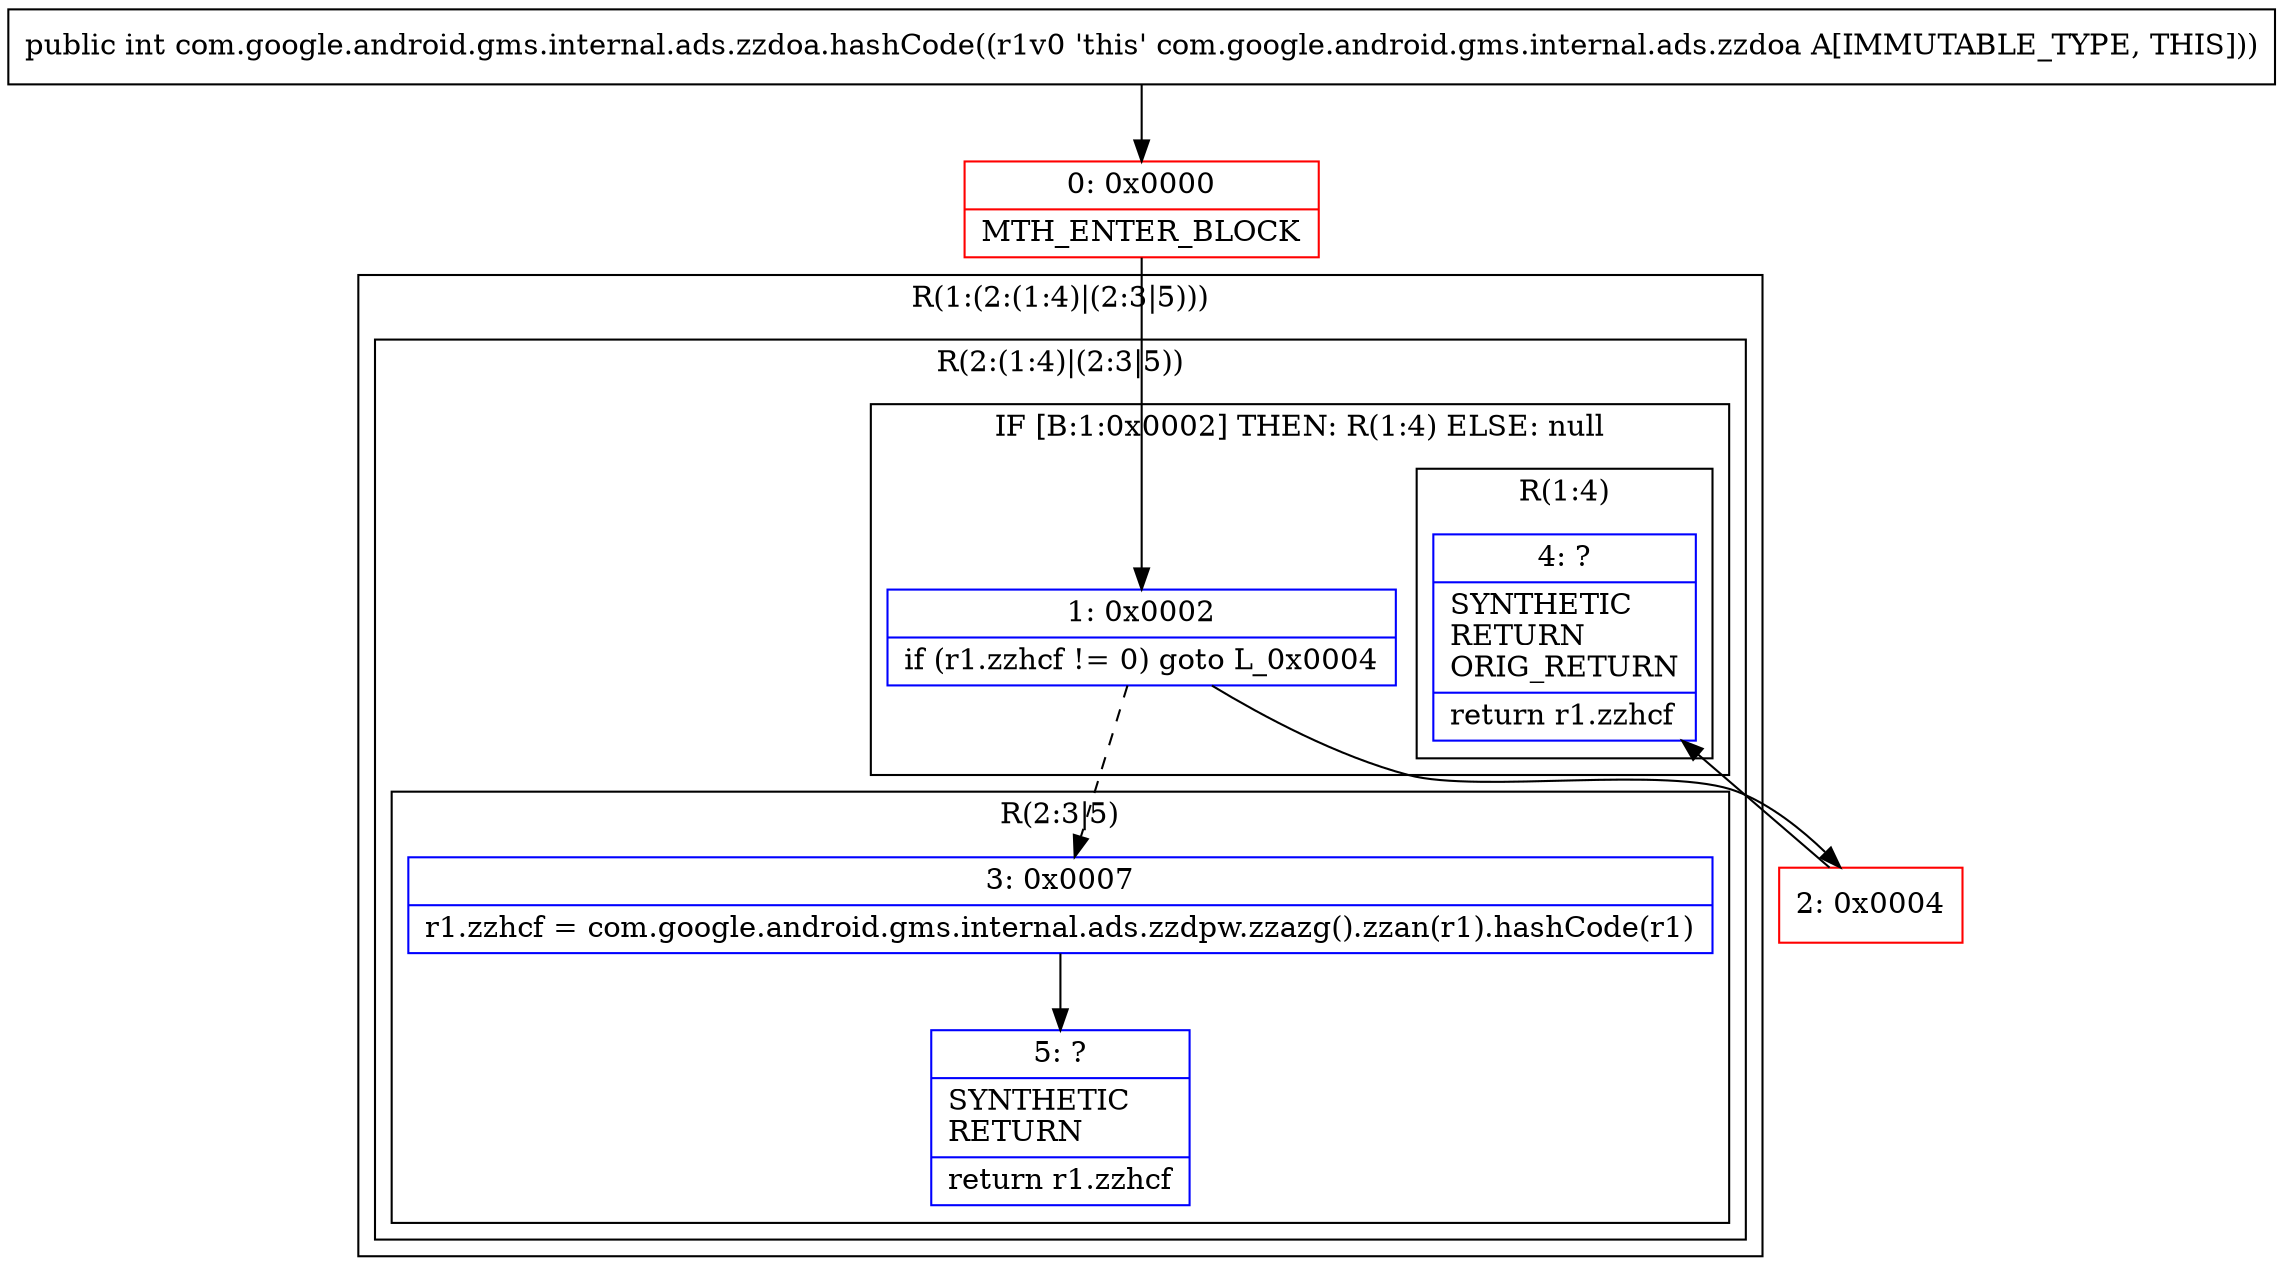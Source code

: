 digraph "CFG forcom.google.android.gms.internal.ads.zzdoa.hashCode()I" {
subgraph cluster_Region_1788694707 {
label = "R(1:(2:(1:4)|(2:3|5)))";
node [shape=record,color=blue];
subgraph cluster_Region_1134086237 {
label = "R(2:(1:4)|(2:3|5))";
node [shape=record,color=blue];
subgraph cluster_IfRegion_95280962 {
label = "IF [B:1:0x0002] THEN: R(1:4) ELSE: null";
node [shape=record,color=blue];
Node_1 [shape=record,label="{1\:\ 0x0002|if (r1.zzhcf != 0) goto L_0x0004\l}"];
subgraph cluster_Region_644432012 {
label = "R(1:4)";
node [shape=record,color=blue];
Node_4 [shape=record,label="{4\:\ ?|SYNTHETIC\lRETURN\lORIG_RETURN\l|return r1.zzhcf\l}"];
}
}
subgraph cluster_Region_653366330 {
label = "R(2:3|5)";
node [shape=record,color=blue];
Node_3 [shape=record,label="{3\:\ 0x0007|r1.zzhcf = com.google.android.gms.internal.ads.zzdpw.zzazg().zzan(r1).hashCode(r1)\l}"];
Node_5 [shape=record,label="{5\:\ ?|SYNTHETIC\lRETURN\l|return r1.zzhcf\l}"];
}
}
}
Node_0 [shape=record,color=red,label="{0\:\ 0x0000|MTH_ENTER_BLOCK\l}"];
Node_2 [shape=record,color=red,label="{2\:\ 0x0004}"];
MethodNode[shape=record,label="{public int com.google.android.gms.internal.ads.zzdoa.hashCode((r1v0 'this' com.google.android.gms.internal.ads.zzdoa A[IMMUTABLE_TYPE, THIS])) }"];
MethodNode -> Node_0;
Node_1 -> Node_2;
Node_1 -> Node_3[style=dashed];
Node_3 -> Node_5;
Node_0 -> Node_1;
Node_2 -> Node_4;
}

